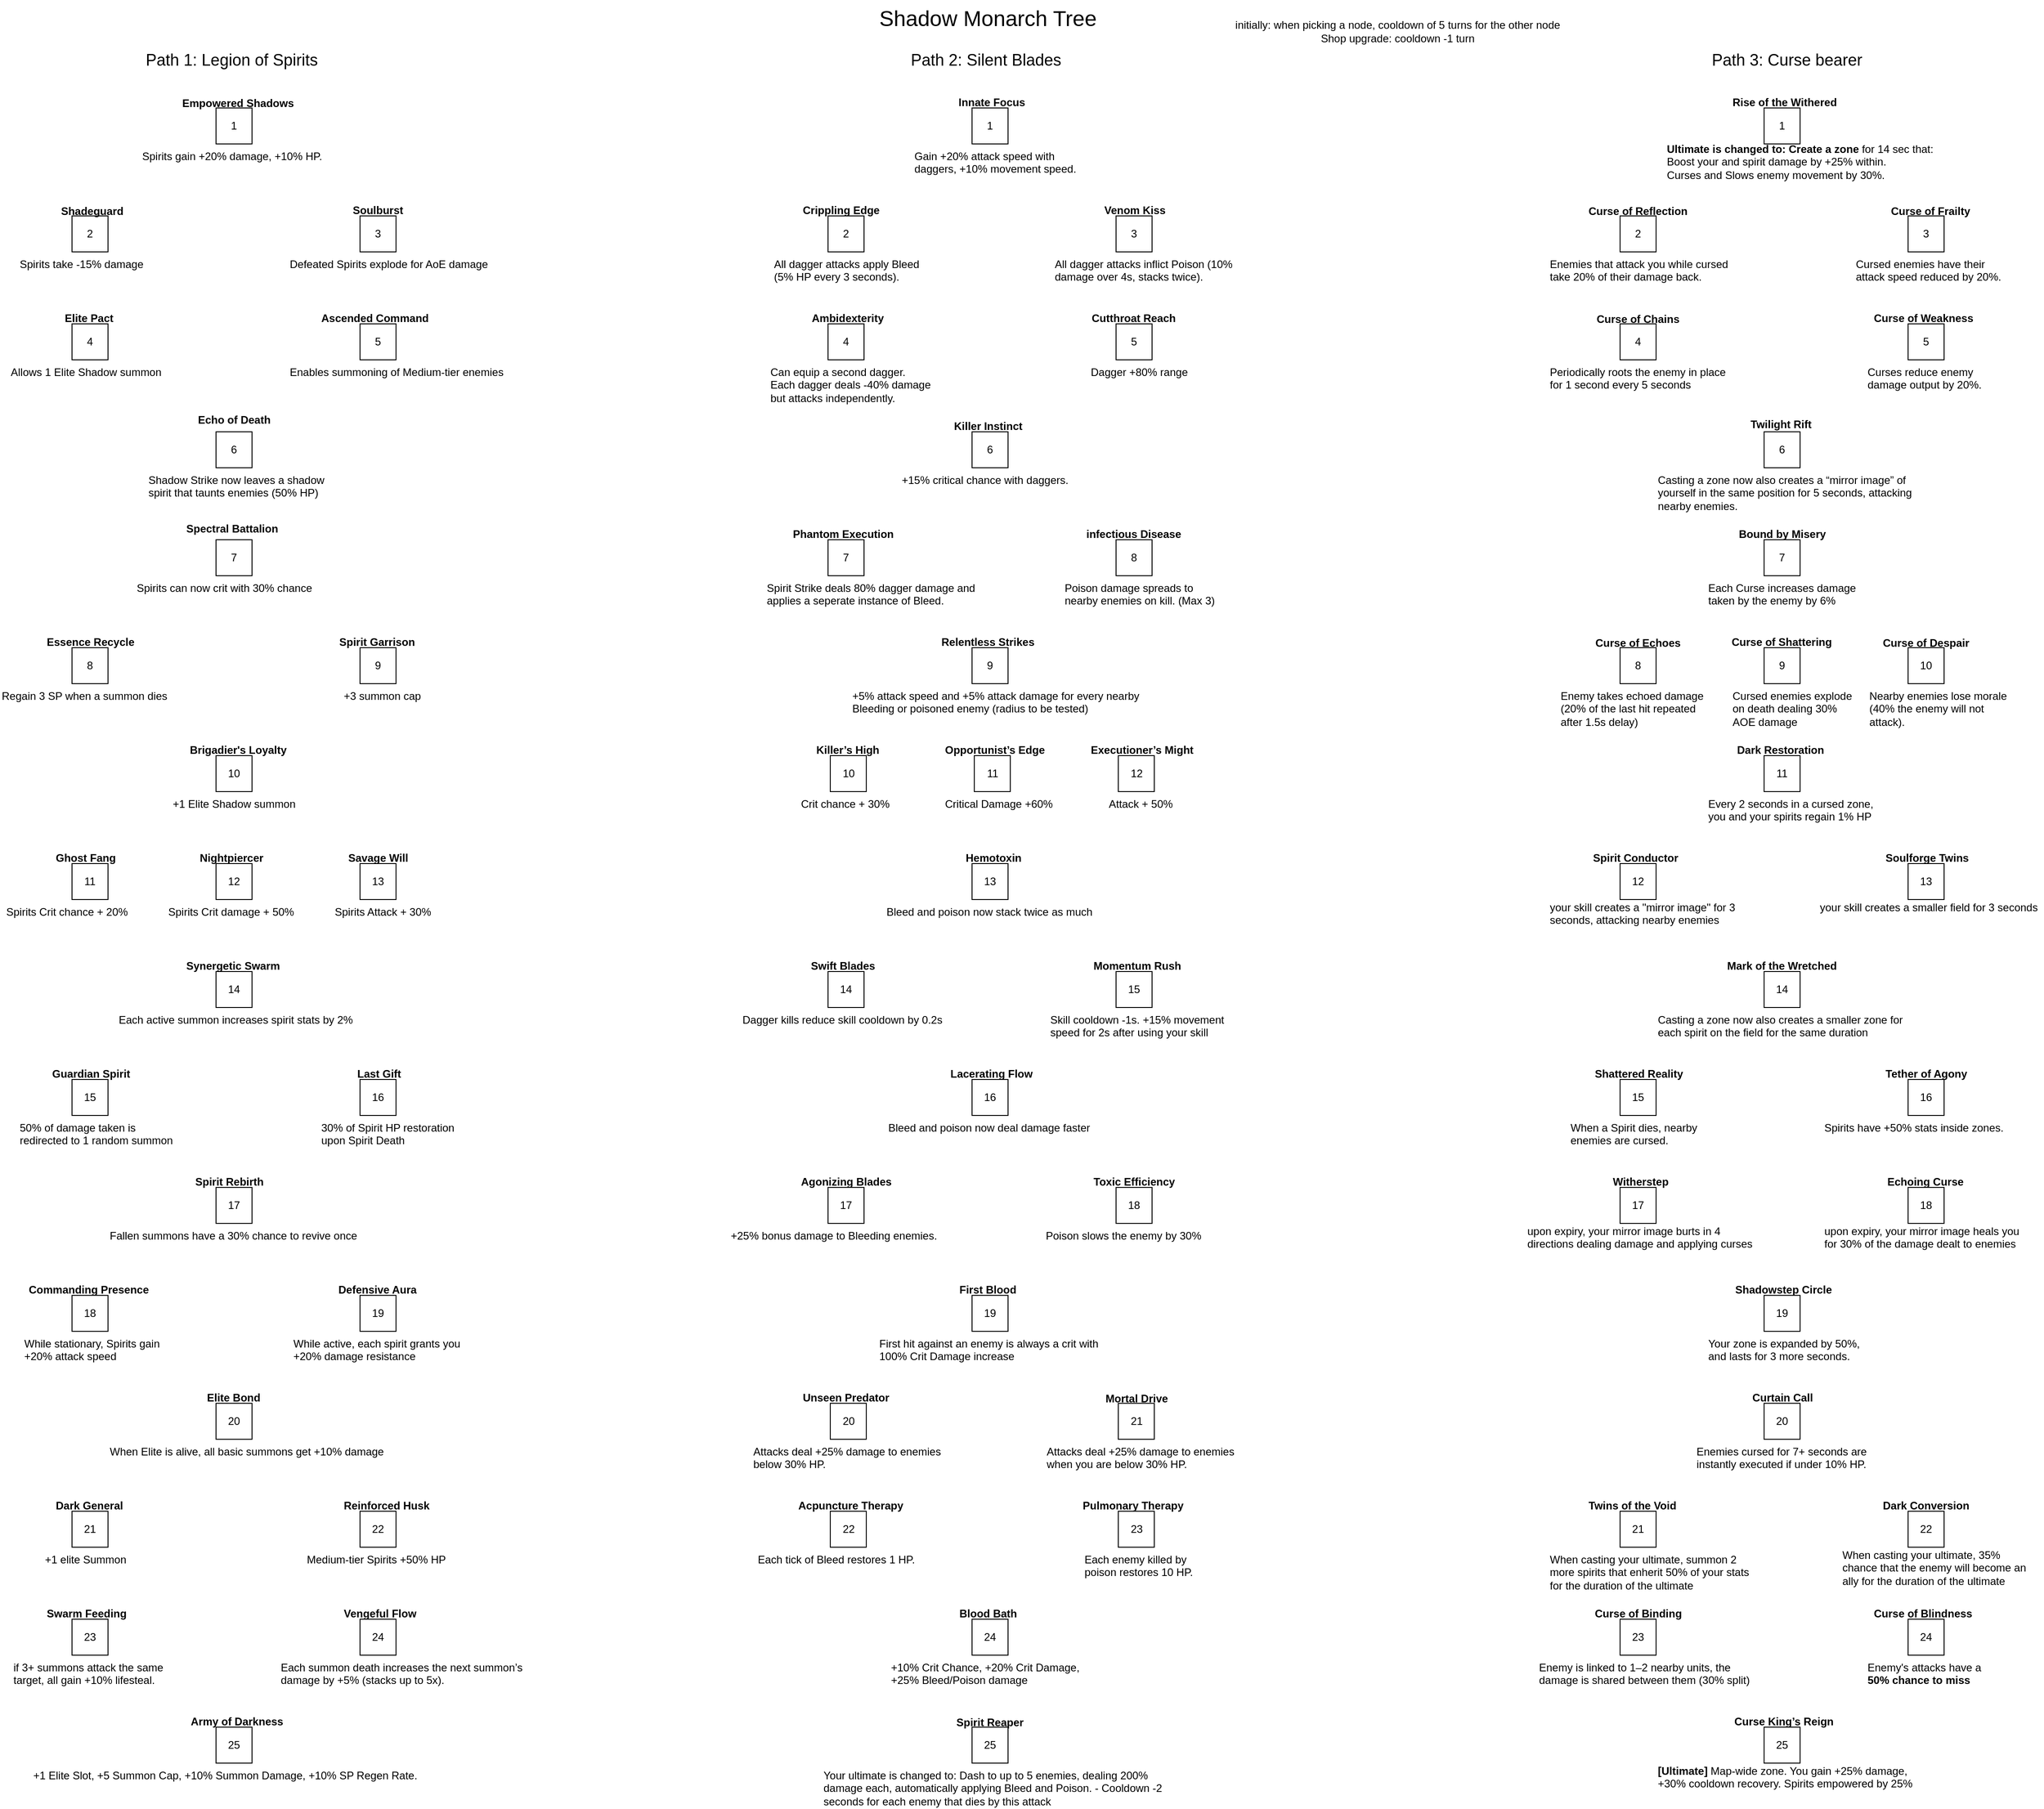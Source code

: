 <mxfile version="26.2.15">
  <diagram name="Page-1" id="KIxh99bxhZbwvVvDCB8j">
    <mxGraphModel dx="1368" dy="817" grid="1" gridSize="10" guides="1" tooltips="1" connect="1" arrows="1" fold="1" page="1" pageScale="1" pageWidth="850" pageHeight="1100" math="0" shadow="0">
      <root>
        <mxCell id="0" />
        <mxCell id="1" parent="0" />
        <mxCell id="7gNfZ5Tuh3BPFkFw6iqZ-1" value="1" style="whiteSpace=wrap;html=1;aspect=fixed;" parent="1" vertex="1">
          <mxGeometry x="400" y="120" width="40" height="40" as="geometry" />
        </mxCell>
        <mxCell id="7gNfZ5Tuh3BPFkFw6iqZ-2" value="2" style="whiteSpace=wrap;html=1;aspect=fixed;" parent="1" vertex="1">
          <mxGeometry x="240" y="240" width="40" height="40" as="geometry" />
        </mxCell>
        <mxCell id="7gNfZ5Tuh3BPFkFw6iqZ-3" value="Path 1: Legion of Spirits" style="text;whiteSpace=wrap;fontSize=18;" parent="1" vertex="1">
          <mxGeometry x="320" y="50" width="230" height="40" as="geometry" />
        </mxCell>
        <mxCell id="7gNfZ5Tuh3BPFkFw6iqZ-4" value="Shadow Monarch Tree" style="text;whiteSpace=wrap;fontSize=24;" parent="1" vertex="1">
          <mxGeometry x="1135" width="310" height="40" as="geometry" />
        </mxCell>
        <mxCell id="7gNfZ5Tuh3BPFkFw6iqZ-7" value="Spirits gain +20% damage, +10% HP." style="text;whiteSpace=wrap;" parent="1" vertex="1">
          <mxGeometry x="316" y="160" width="217.5" height="40" as="geometry" />
        </mxCell>
        <mxCell id="7gNfZ5Tuh3BPFkFw6iqZ-8" value="3" style="whiteSpace=wrap;html=1;aspect=fixed;" parent="1" vertex="1">
          <mxGeometry x="560" y="240" width="40" height="40" as="geometry" />
        </mxCell>
        <mxCell id="7gNfZ5Tuh3BPFkFw6iqZ-9" value="Spirits take -15% damage" style="text;whiteSpace=wrap;" parent="1" vertex="1">
          <mxGeometry x="180" y="280" width="190" height="40" as="geometry" />
        </mxCell>
        <mxCell id="7gNfZ5Tuh3BPFkFw6iqZ-10" value="Defeated Spirits explode for AoE damage" style="text;whiteSpace=wrap;" parent="1" vertex="1">
          <mxGeometry x="480" y="280" width="270" height="40" as="geometry" />
        </mxCell>
        <mxCell id="7gNfZ5Tuh3BPFkFw6iqZ-13" value="4" style="whiteSpace=wrap;html=1;aspect=fixed;" parent="1" vertex="1">
          <mxGeometry x="240" y="360" width="40" height="40" as="geometry" />
        </mxCell>
        <mxCell id="7gNfZ5Tuh3BPFkFw6iqZ-14" value="5" style="whiteSpace=wrap;html=1;aspect=fixed;" parent="1" vertex="1">
          <mxGeometry x="560" y="360" width="40" height="40" as="geometry" />
        </mxCell>
        <mxCell id="7gNfZ5Tuh3BPFkFw6iqZ-15" value="Allows 1 Elite Shadow summon" style="text;whiteSpace=wrap;" parent="1" vertex="1">
          <mxGeometry x="170" y="400" width="200" height="40" as="geometry" />
        </mxCell>
        <mxCell id="7gNfZ5Tuh3BPFkFw6iqZ-16" value="Enables summoning of Medium-tier enemies" style="text;whiteSpace=wrap;" parent="1" vertex="1">
          <mxGeometry x="480" y="400" width="270" height="40" as="geometry" />
        </mxCell>
        <mxCell id="7gNfZ5Tuh3BPFkFw6iqZ-17" value="Shadow Strike now leaves a shadow spirit that taunts enemies (50% HP)" style="text;whiteSpace=wrap;" parent="1" vertex="1">
          <mxGeometry x="322.5" y="520" width="215" height="40" as="geometry" />
        </mxCell>
        <mxCell id="7gNfZ5Tuh3BPFkFw6iqZ-18" value="6" style="whiteSpace=wrap;html=1;aspect=fixed;" parent="1" vertex="1">
          <mxGeometry x="400" y="480" width="40" height="40" as="geometry" />
        </mxCell>
        <mxCell id="7gNfZ5Tuh3BPFkFw6iqZ-19" value="7" style="whiteSpace=wrap;html=1;aspect=fixed;" parent="1" vertex="1">
          <mxGeometry x="400" y="600" width="40" height="40" as="geometry" />
        </mxCell>
        <mxCell id="7gNfZ5Tuh3BPFkFw6iqZ-20" value="Spirits can now crit with 30% chance" style="text;whiteSpace=wrap;" parent="1" vertex="1">
          <mxGeometry x="310" y="640" width="230" height="40" as="geometry" />
        </mxCell>
        <mxCell id="7gNfZ5Tuh3BPFkFw6iqZ-21" value="8" style="whiteSpace=wrap;html=1;aspect=fixed;" parent="1" vertex="1">
          <mxGeometry x="240" y="720" width="40" height="40" as="geometry" />
        </mxCell>
        <mxCell id="7gNfZ5Tuh3BPFkFw6iqZ-22" value="9" style="whiteSpace=wrap;html=1;aspect=fixed;" parent="1" vertex="1">
          <mxGeometry x="560" y="720" width="40" height="40" as="geometry" />
        </mxCell>
        <mxCell id="7gNfZ5Tuh3BPFkFw6iqZ-23" value="Regain 3 SP when a summon dies" style="text;whiteSpace=wrap;" parent="1" vertex="1">
          <mxGeometry x="160" y="760" width="220" height="40" as="geometry" />
        </mxCell>
        <mxCell id="7gNfZ5Tuh3BPFkFw6iqZ-24" value="+3 summon cap" style="text;whiteSpace=wrap;" parent="1" vertex="1">
          <mxGeometry x="540" y="760" width="120" height="40" as="geometry" />
        </mxCell>
        <mxCell id="7gNfZ5Tuh3BPFkFw6iqZ-26" value="10" style="whiteSpace=wrap;html=1;aspect=fixed;" parent="1" vertex="1">
          <mxGeometry x="400" y="840" width="40" height="40" as="geometry" />
        </mxCell>
        <mxCell id="7gNfZ5Tuh3BPFkFw6iqZ-27" value="Spirits Crit chance + 20%" style="text;whiteSpace=wrap;" parent="1" vertex="1">
          <mxGeometry x="165" y="1000" width="170" height="40" as="geometry" />
        </mxCell>
        <mxCell id="7gNfZ5Tuh3BPFkFw6iqZ-28" value="Spirits Crit damage + 50%" style="text;whiteSpace=wrap;" parent="1" vertex="1">
          <mxGeometry x="345" y="1000" width="170" height="40" as="geometry" />
        </mxCell>
        <mxCell id="7gNfZ5Tuh3BPFkFw6iqZ-29" value="Spirits Attack + 30%" style="text;whiteSpace=wrap;" parent="1" vertex="1">
          <mxGeometry x="530" y="1000" width="140" height="40" as="geometry" />
        </mxCell>
        <mxCell id="7gNfZ5Tuh3BPFkFw6iqZ-30" value="Each active summon increases spirit stats by 2%" style="text;whiteSpace=wrap;" parent="1" vertex="1">
          <mxGeometry x="290" y="1120" width="290" height="40" as="geometry" />
        </mxCell>
        <mxCell id="7gNfZ5Tuh3BPFkFw6iqZ-31" value="50% of damage taken is redirected to 1 random summon" style="text;whiteSpace=wrap;" parent="1" vertex="1">
          <mxGeometry x="179.62" y="1240" width="177.5" height="40" as="geometry" />
        </mxCell>
        <mxCell id="7gNfZ5Tuh3BPFkFw6iqZ-32" value="30% of Spirit HP restoration upon Spirit Death" style="text;whiteSpace=wrap;" parent="1" vertex="1">
          <mxGeometry x="515" y="1240" width="150" height="40" as="geometry" />
        </mxCell>
        <mxCell id="7gNfZ5Tuh3BPFkFw6iqZ-33" value="Fallen summons have a 30% chance to revive once" style="text;whiteSpace=wrap;" parent="1" vertex="1">
          <mxGeometry x="280" y="1360" width="310" height="40" as="geometry" />
        </mxCell>
        <mxCell id="7gNfZ5Tuh3BPFkFw6iqZ-34" value="11" style="whiteSpace=wrap;html=1;aspect=fixed;" parent="1" vertex="1">
          <mxGeometry x="240" y="960" width="40" height="40" as="geometry" />
        </mxCell>
        <mxCell id="7gNfZ5Tuh3BPFkFw6iqZ-35" value="12" style="whiteSpace=wrap;html=1;aspect=fixed;" parent="1" vertex="1">
          <mxGeometry x="400" y="960" width="40" height="40" as="geometry" />
        </mxCell>
        <mxCell id="7gNfZ5Tuh3BPFkFw6iqZ-36" value="13" style="whiteSpace=wrap;html=1;aspect=fixed;" parent="1" vertex="1">
          <mxGeometry x="560" y="960" width="40" height="40" as="geometry" />
        </mxCell>
        <mxCell id="7gNfZ5Tuh3BPFkFw6iqZ-39" value="14" style="whiteSpace=wrap;html=1;aspect=fixed;" parent="1" vertex="1">
          <mxGeometry x="400" y="1080" width="40" height="40" as="geometry" />
        </mxCell>
        <mxCell id="7gNfZ5Tuh3BPFkFw6iqZ-40" value="15" style="whiteSpace=wrap;html=1;aspect=fixed;" parent="1" vertex="1">
          <mxGeometry x="240" y="1200" width="40" height="40" as="geometry" />
        </mxCell>
        <mxCell id="7gNfZ5Tuh3BPFkFw6iqZ-41" value="16" style="whiteSpace=wrap;html=1;aspect=fixed;" parent="1" vertex="1">
          <mxGeometry x="560" y="1200" width="40" height="40" as="geometry" />
        </mxCell>
        <mxCell id="7gNfZ5Tuh3BPFkFw6iqZ-42" value="17" style="whiteSpace=wrap;html=1;aspect=fixed;" parent="1" vertex="1">
          <mxGeometry x="400" y="1320" width="40" height="40" as="geometry" />
        </mxCell>
        <mxCell id="7gNfZ5Tuh3BPFkFw6iqZ-43" value="18" style="whiteSpace=wrap;html=1;aspect=fixed;" parent="1" vertex="1">
          <mxGeometry x="240" y="1440" width="40" height="40" as="geometry" />
        </mxCell>
        <mxCell id="7gNfZ5Tuh3BPFkFw6iqZ-44" value="+1 Elite Slot, +5 Summon Cap, +10% Summon Damage, +10% SP Regen Rate." style="text;whiteSpace=wrap;html=1;" parent="1" vertex="1">
          <mxGeometry x="195" y="1960" width="455" height="40" as="geometry" />
        </mxCell>
        <mxCell id="7gNfZ5Tuh3BPFkFw6iqZ-45" value="While stationary, Spirits gain +20% attack speed" style="text;whiteSpace=wrap;html=1;" parent="1" vertex="1">
          <mxGeometry x="185.13" y="1480" width="155" height="40" as="geometry" />
        </mxCell>
        <mxCell id="7gNfZ5Tuh3BPFkFw6iqZ-46" value="+1 Elite Shadow summon" style="text;whiteSpace=wrap;" parent="1" vertex="1">
          <mxGeometry x="350" y="880" width="200" height="40" as="geometry" />
        </mxCell>
        <mxCell id="7gNfZ5Tuh3BPFkFw6iqZ-48" value="When Elite is alive, all basic summons get +10% damage" style="text;whiteSpace=wrap;html=1;" parent="1" vertex="1">
          <mxGeometry x="280" y="1600" width="400" height="40" as="geometry" />
        </mxCell>
        <mxCell id="7gNfZ5Tuh3BPFkFw6iqZ-49" value="While active, each spirit grants you +20% damage resistance" style="text;whiteSpace=wrap;html=1;" parent="1" vertex="1">
          <mxGeometry x="483.5" y="1480" width="210" height="40" as="geometry" />
        </mxCell>
        <mxCell id="7gNfZ5Tuh3BPFkFw6iqZ-51" value="19" style="whiteSpace=wrap;html=1;aspect=fixed;" parent="1" vertex="1">
          <mxGeometry x="560" y="1440" width="40" height="40" as="geometry" />
        </mxCell>
        <mxCell id="7gNfZ5Tuh3BPFkFw6iqZ-52" value="20" style="whiteSpace=wrap;html=1;aspect=fixed;" parent="1" vertex="1">
          <mxGeometry x="400" y="1560" width="40" height="40" as="geometry" />
        </mxCell>
        <mxCell id="7gNfZ5Tuh3BPFkFw6iqZ-54" value="25" style="whiteSpace=wrap;html=1;aspect=fixed;" parent="1" vertex="1">
          <mxGeometry x="400" y="1920" width="40" height="40" as="geometry" />
        </mxCell>
        <mxCell id="7gNfZ5Tuh3BPFkFw6iqZ-55" value="Army of Darkness" style="text;whiteSpace=wrap;fontStyle=1" parent="1" vertex="1">
          <mxGeometry x="370" y="1900" width="130" height="40" as="geometry" />
        </mxCell>
        <mxCell id="7gNfZ5Tuh3BPFkFw6iqZ-63" value="+1 elite Summon" style="text;whiteSpace=wrap;" parent="1" vertex="1">
          <mxGeometry x="207.5" y="1720" width="105" height="40" as="geometry" />
        </mxCell>
        <mxCell id="7gNfZ5Tuh3BPFkFw6iqZ-67" value="Medium-tier Spirits +50% HP" style="text;whiteSpace=wrap;" parent="1" vertex="1">
          <mxGeometry x="498.75" y="1720" width="162.5" height="40" as="geometry" />
        </mxCell>
        <mxCell id="7gNfZ5Tuh3BPFkFw6iqZ-68" value="21" style="whiteSpace=wrap;html=1;aspect=fixed;" parent="1" vertex="1">
          <mxGeometry x="240" y="1680" width="40" height="40" as="geometry" />
        </mxCell>
        <mxCell id="7gNfZ5Tuh3BPFkFw6iqZ-69" value="22" style="whiteSpace=wrap;html=1;aspect=fixed;" parent="1" vertex="1">
          <mxGeometry x="560" y="1680" width="40" height="40" as="geometry" />
        </mxCell>
        <mxCell id="7gNfZ5Tuh3BPFkFw6iqZ-72" value="23" style="whiteSpace=wrap;html=1;aspect=fixed;" parent="1" vertex="1">
          <mxGeometry x="240" y="1800" width="40" height="40" as="geometry" />
        </mxCell>
        <mxCell id="7gNfZ5Tuh3BPFkFw6iqZ-74" value="24" style="whiteSpace=wrap;html=1;aspect=fixed;" parent="1" vertex="1">
          <mxGeometry x="560" y="1800" width="40" height="40" as="geometry" />
        </mxCell>
        <mxCell id="7gNfZ5Tuh3BPFkFw6iqZ-75" value="Each summon death increases the next summon’s&amp;nbsp;&lt;div&gt;damage by +5% (stacks up to 5x).&lt;/div&gt;" style="text;whiteSpace=wrap;html=1;" parent="1" vertex="1">
          <mxGeometry x="470" y="1840" width="280" height="40" as="geometry" />
        </mxCell>
        <mxCell id="7gNfZ5Tuh3BPFkFw6iqZ-76" value="if 3+ summons attack the same target, all gain +10% lifesteal." style="text;whiteSpace=wrap;html=1;" parent="1" vertex="1">
          <mxGeometry x="172.63" y="1840" width="180" height="40" as="geometry" />
        </mxCell>
        <mxCell id="7gNfZ5Tuh3BPFkFw6iqZ-78" value="Elite Bond" style="text;whiteSpace=wrap;fontStyle=1" parent="1" vertex="1">
          <mxGeometry x="387.5" y="1540" width="65" height="30" as="geometry" />
        </mxCell>
        <mxCell id="7gNfZ5Tuh3BPFkFw6iqZ-81" value="&lt;b&gt;Empowered Shadows&lt;/b&gt;" style="text;html=1;align=center;verticalAlign=middle;whiteSpace=wrap;rounded=0;" parent="1" vertex="1">
          <mxGeometry x="357.12" y="100" width="135.25" height="30" as="geometry" />
        </mxCell>
        <mxCell id="7gNfZ5Tuh3BPFkFw6iqZ-82" value="&lt;strong data-end=&quot;347&quot; data-start=&quot;333&quot;&gt;Shadeguard&lt;/strong&gt;" style="text;html=1;align=center;verticalAlign=middle;whiteSpace=wrap;rounded=0;" parent="1" vertex="1">
          <mxGeometry x="195" y="220" width="135.25" height="30" as="geometry" />
        </mxCell>
        <mxCell id="7gNfZ5Tuh3BPFkFw6iqZ-83" value="Soulburst" style="text;whiteSpace=wrap;html=1;fontStyle=1" parent="1" vertex="1">
          <mxGeometry x="550" y="220" width="80" height="40" as="geometry" />
        </mxCell>
        <mxCell id="7gNfZ5Tuh3BPFkFw6iqZ-84" value="Elite Pact" style="text;whiteSpace=wrap;html=1;fontStyle=1" parent="1" vertex="1">
          <mxGeometry x="230" y="340" width="80" height="40" as="geometry" />
        </mxCell>
        <mxCell id="7gNfZ5Tuh3BPFkFw6iqZ-85" value="Ascended Command" style="text;whiteSpace=wrap;html=1;fontStyle=1" parent="1" vertex="1">
          <mxGeometry x="515" y="340" width="130" height="30" as="geometry" />
        </mxCell>
        <mxCell id="7gNfZ5Tuh3BPFkFw6iqZ-86" value="&lt;br&gt;Spectral Battalion&lt;div&gt;&lt;br/&gt;&lt;/div&gt;" style="text;whiteSpace=wrap;html=1;fontStyle=1" parent="1" vertex="1">
          <mxGeometry x="365" y="560" width="110" height="40" as="geometry" />
        </mxCell>
        <mxCell id="7gNfZ5Tuh3BPFkFw6iqZ-87" value="&lt;table&gt;&lt;tbody&gt;&lt;tr data-start=&quot;554&quot; data-end=&quot;633&quot;&gt;&lt;td data-col-size=&quot;sm&quot; data-start=&quot;612&quot; data-end=&quot;633&quot;&gt;&lt;strong data-start=&quot;614&quot; data-end=&quot;631&quot;&gt;Echo of Death&lt;/strong&gt;&lt;/td&gt;&lt;/tr&gt;&lt;/tbody&gt;&lt;/table&gt;&lt;table&gt;&lt;tbody&gt;&lt;tr data-start=&quot;634&quot; data-end=&quot;693&quot;&gt;&lt;td data-start=&quot;634&quot; data-end=&quot;638&quot; data-col-size=&quot;sm&quot;&gt;&lt;/td&gt;&lt;/tr&gt;&lt;/tbody&gt;&lt;/table&gt;" style="text;whiteSpace=wrap;html=1;" parent="1" vertex="1">
          <mxGeometry x="375" y="450" width="110" height="30" as="geometry" />
        </mxCell>
        <mxCell id="7gNfZ5Tuh3BPFkFw6iqZ-88" value="Essence Recycle" style="text;whiteSpace=wrap;html=1;fontStyle=1" parent="1" vertex="1">
          <mxGeometry x="210" y="700" width="130" height="40" as="geometry" />
        </mxCell>
        <mxCell id="7gNfZ5Tuh3BPFkFw6iqZ-89" value="Spirit&amp;nbsp;Garrison" style="text;whiteSpace=wrap;html=1;fontStyle=1" parent="1" vertex="1">
          <mxGeometry x="535" y="700" width="130" height="40" as="geometry" />
        </mxCell>
        <mxCell id="7gNfZ5Tuh3BPFkFw6iqZ-90" value="Brigadier&#39;s Loyalty" style="text;whiteSpace=wrap;html=1;fontStyle=1" parent="1" vertex="1">
          <mxGeometry x="368.75" y="820" width="130" height="40" as="geometry" />
        </mxCell>
        <mxCell id="7gNfZ5Tuh3BPFkFw6iqZ-91" value="Ghost Fang" style="text;whiteSpace=wrap;html=1;fontStyle=1" parent="1" vertex="1">
          <mxGeometry x="220" y="940" width="100" height="40" as="geometry" />
        </mxCell>
        <mxCell id="7gNfZ5Tuh3BPFkFw6iqZ-92" value="Nightpiercer" style="text;whiteSpace=wrap;html=1;fontStyle=1" parent="1" vertex="1">
          <mxGeometry x="380" y="940" width="100" height="40" as="geometry" />
        </mxCell>
        <mxCell id="7gNfZ5Tuh3BPFkFw6iqZ-93" value="Savage Will" style="text;whiteSpace=wrap;html=1;fontStyle=1" parent="1" vertex="1">
          <mxGeometry x="545" y="940" width="100" height="40" as="geometry" />
        </mxCell>
        <mxCell id="7gNfZ5Tuh3BPFkFw6iqZ-94" value="Synergetic Swarm" style="text;whiteSpace=wrap;html=1;fontStyle=1" parent="1" vertex="1">
          <mxGeometry x="365" y="1060" width="130" height="40" as="geometry" />
        </mxCell>
        <mxCell id="7gNfZ5Tuh3BPFkFw6iqZ-95" value="Guardian Spirit" style="text;whiteSpace=wrap;html=1;fontStyle=1" parent="1" vertex="1">
          <mxGeometry x="216" y="1180" width="100" height="40" as="geometry" />
        </mxCell>
        <mxCell id="7gNfZ5Tuh3BPFkFw6iqZ-96" value="Last Gift" style="text;whiteSpace=wrap;html=1;fontStyle=1" parent="1" vertex="1">
          <mxGeometry x="555" y="1180" width="80" height="40" as="geometry" />
        </mxCell>
        <mxCell id="7gNfZ5Tuh3BPFkFw6iqZ-97" value="Spirit Rebirth" style="text;whiteSpace=wrap;html=1;fontStyle=1" parent="1" vertex="1">
          <mxGeometry x="375" y="1300" width="120" height="40" as="geometry" />
        </mxCell>
        <mxCell id="7gNfZ5Tuh3BPFkFw6iqZ-98" value="Commanding Presence" style="text;whiteSpace=wrap;html=1;fontStyle=1" parent="1" vertex="1">
          <mxGeometry x="190" y="1420" width="160" height="40" as="geometry" />
        </mxCell>
        <mxCell id="7gNfZ5Tuh3BPFkFw6iqZ-99" value="Defensive Aura" style="text;whiteSpace=wrap;html=1;fontStyle=1" parent="1" vertex="1">
          <mxGeometry x="533.5" y="1420" width="110" height="40" as="geometry" />
        </mxCell>
        <mxCell id="7gNfZ5Tuh3BPFkFw6iqZ-100" value="Dark General" style="text;whiteSpace=wrap;html=1;fontStyle=1" parent="1" vertex="1">
          <mxGeometry x="220" y="1660" width="100" height="40" as="geometry" />
        </mxCell>
        <mxCell id="7gNfZ5Tuh3BPFkFw6iqZ-101" value="Reinforced Husk" style="text;whiteSpace=wrap;html=1;fontStyle=1" parent="1" vertex="1">
          <mxGeometry x="540" y="1660" width="110" height="40" as="geometry" />
        </mxCell>
        <mxCell id="7gNfZ5Tuh3BPFkFw6iqZ-102" value="Swarm Feeding" style="text;whiteSpace=wrap;html=1;fontStyle=1" parent="1" vertex="1">
          <mxGeometry x="210" y="1780" width="120" height="40" as="geometry" />
        </mxCell>
        <mxCell id="7gNfZ5Tuh3BPFkFw6iqZ-103" value="Vengeful Flow" style="text;whiteSpace=wrap;html=1;fontStyle=1" parent="1" vertex="1">
          <mxGeometry x="540" y="1780" width="110" height="40" as="geometry" />
        </mxCell>
        <mxCell id="7gNfZ5Tuh3BPFkFw6iqZ-104" value="Path 2: Silent Blades" style="text;whiteSpace=wrap;fontSize=18;" parent="1" vertex="1">
          <mxGeometry x="1170" y="50" width="200" height="40" as="geometry" />
        </mxCell>
        <mxCell id="7gNfZ5Tuh3BPFkFw6iqZ-105" value="1" style="whiteSpace=wrap;html=1;aspect=fixed;" parent="1" vertex="1">
          <mxGeometry x="1240" y="120" width="40" height="40" as="geometry" />
        </mxCell>
        <mxCell id="7gNfZ5Tuh3BPFkFw6iqZ-106" value="Gain +20% attack speed with daggers, +10% movement speed." style="text;whiteSpace=wrap;html=1;" parent="1" vertex="1">
          <mxGeometry x="1173.75" y="160" width="192.5" height="40" as="geometry" />
        </mxCell>
        <mxCell id="7gNfZ5Tuh3BPFkFw6iqZ-107" value="2" style="whiteSpace=wrap;html=1;aspect=fixed;" parent="1" vertex="1">
          <mxGeometry x="1080" y="240" width="40" height="40" as="geometry" />
        </mxCell>
        <mxCell id="7gNfZ5Tuh3BPFkFw6iqZ-108" value="3" style="whiteSpace=wrap;html=1;aspect=fixed;" parent="1" vertex="1">
          <mxGeometry x="1400" y="240" width="40" height="40" as="geometry" />
        </mxCell>
        <mxCell id="7gNfZ5Tuh3BPFkFw6iqZ-109" value="All dagger attacks apply Bleed (5% HP every 3 seconds)." style="text;whiteSpace=wrap;html=1;" parent="1" vertex="1">
          <mxGeometry x="1017.5" y="280" width="170" height="40" as="geometry" />
        </mxCell>
        <mxCell id="7gNfZ5Tuh3BPFkFw6iqZ-110" value="All dagger attacks&amp;nbsp;inflict Poison (10% damage over 4s, stacks twice)." style="text;whiteSpace=wrap;html=1;" parent="1" vertex="1">
          <mxGeometry x="1330" y="280" width="210" height="40" as="geometry" />
        </mxCell>
        <mxCell id="7gNfZ5Tuh3BPFkFw6iqZ-111" value="4" style="whiteSpace=wrap;html=1;aspect=fixed;" parent="1" vertex="1">
          <mxGeometry x="1080" y="360" width="40" height="40" as="geometry" />
        </mxCell>
        <mxCell id="7gNfZ5Tuh3BPFkFw6iqZ-112" value="5" style="whiteSpace=wrap;html=1;aspect=fixed;" parent="1" vertex="1">
          <mxGeometry x="1400" y="360" width="40" height="40" as="geometry" />
        </mxCell>
        <mxCell id="7gNfZ5Tuh3BPFkFw6iqZ-113" value="Can equip a second dagger.&amp;nbsp;&lt;div&gt;Each dagger deals -40% damage but attacks independently.&lt;/div&gt;" style="text;whiteSpace=wrap;html=1;" parent="1" vertex="1">
          <mxGeometry x="1013.75" y="400" width="190" height="40" as="geometry" />
        </mxCell>
        <mxCell id="7gNfZ5Tuh3BPFkFw6iqZ-114" value="6" style="whiteSpace=wrap;html=1;aspect=fixed;" parent="1" vertex="1">
          <mxGeometry x="1240" y="480" width="40" height="40" as="geometry" />
        </mxCell>
        <mxCell id="7gNfZ5Tuh3BPFkFw6iqZ-115" value="+15% critical chance with daggers." style="text;whiteSpace=wrap;html=1;" parent="1" vertex="1">
          <mxGeometry x="1160" y="520" width="220" height="40" as="geometry" />
        </mxCell>
        <mxCell id="7gNfZ5Tuh3BPFkFw6iqZ-118" value="7" style="whiteSpace=wrap;html=1;aspect=fixed;" parent="1" vertex="1">
          <mxGeometry x="1080" y="600" width="40" height="40" as="geometry" />
        </mxCell>
        <mxCell id="7gNfZ5Tuh3BPFkFw6iqZ-120" value="Spirit Strike deals 80%&amp;nbsp;&lt;span style=&quot;background-color: transparent; color: light-dark(rgb(0, 0, 0), rgb(255, 255, 255));&quot;&gt;dagger damage and applies a seperate instance of Bleed.&lt;/span&gt;" style="text;whiteSpace=wrap;html=1;" parent="1" vertex="1">
          <mxGeometry x="1010" y="640" width="240" height="40" as="geometry" />
        </mxCell>
        <mxCell id="7gNfZ5Tuh3BPFkFw6iqZ-121" value="Dagger kills reduce skill cooldown by 0.2s" style="text;whiteSpace=wrap;html=1;" parent="1" vertex="1">
          <mxGeometry x="982.5" y="1120" width="240" height="40" as="geometry" />
        </mxCell>
        <mxCell id="7gNfZ5Tuh3BPFkFw6iqZ-123" value="Critical Damage +60%" style="text;whiteSpace=wrap;html=1;" parent="1" vertex="1">
          <mxGeometry x="1207.5" y="880" width="145" height="40" as="geometry" />
        </mxCell>
        <mxCell id="7gNfZ5Tuh3BPFkFw6iqZ-124" value="Crit chance + 30%" style="text;whiteSpace=wrap;" parent="1" vertex="1">
          <mxGeometry x="1047.5" y="880" width="115" height="40" as="geometry" />
        </mxCell>
        <mxCell id="7gNfZ5Tuh3BPFkFw6iqZ-125" value="Attack + 50%" style="text;whiteSpace=wrap;" parent="1" vertex="1">
          <mxGeometry x="1390" y="880" width="82.5" height="40" as="geometry" />
        </mxCell>
        <mxCell id="7gNfZ5Tuh3BPFkFw6iqZ-126" value="+25% bonus damage to Bleeding enemies." style="text;whiteSpace=wrap;html=1;" parent="1" vertex="1">
          <mxGeometry x="970" y="1360" width="260" height="40" as="geometry" />
        </mxCell>
        <mxCell id="7gNfZ5Tuh3BPFkFw6iqZ-127" value="Poison damage spreads to nearby enemies on kill. (Max 3)" style="text;whiteSpace=wrap;html=1;" parent="1" vertex="1">
          <mxGeometry x="1341.25" y="640" width="182.5" height="40" as="geometry" />
        </mxCell>
        <mxCell id="7gNfZ5Tuh3BPFkFw6iqZ-129" value="+5% attack speed and +5% attack damage for every nearby&lt;div&gt;Bleeding or poisoned enemy (radius to be tested)&lt;/div&gt;" style="text;whiteSpace=wrap;html=1;" parent="1" vertex="1">
          <mxGeometry x="1105" y="760" width="355" height="40" as="geometry" />
        </mxCell>
        <mxCell id="7gNfZ5Tuh3BPFkFw6iqZ-130" value="Your ultimate is changed to: Dash to up to 5 enemies, dealing 200% damage each, automatically applying Bleed and Poison. - Cooldown -2 seconds for each enemy that dies by this attack" style="text;whiteSpace=wrap;html=1;" parent="1" vertex="1">
          <mxGeometry x="1072.5" y="1960" width="387.5" height="50" as="geometry" />
        </mxCell>
        <mxCell id="7gNfZ5Tuh3BPFkFw6iqZ-131" value="Dagger +80% range" style="text;whiteSpace=wrap;html=1;" parent="1" vertex="1">
          <mxGeometry x="1370" y="400" width="130" height="40" as="geometry" />
        </mxCell>
        <mxCell id="7gNfZ5Tuh3BPFkFw6iqZ-132" value="Attacks deal +25% damage to enemies&amp;nbsp;&lt;div&gt;below 30% HP.&lt;/div&gt;" style="text;whiteSpace=wrap;html=1;" parent="1" vertex="1">
          <mxGeometry x="995" y="1600" width="227.5" height="40" as="geometry" />
        </mxCell>
        <mxCell id="7gNfZ5Tuh3BPFkFw6iqZ-133" value="Each tick of Bleed restores 1 HP." style="text;whiteSpace=wrap;html=1;" parent="1" vertex="1">
          <mxGeometry x="1000" y="1720" width="210" height="40" as="geometry" />
        </mxCell>
        <mxCell id="7gNfZ5Tuh3BPFkFw6iqZ-134" value="Bleed and poison now stack twice as much" style="text;whiteSpace=wrap;html=1;" parent="1" vertex="1">
          <mxGeometry x="1142.5" y="1000" width="330" height="40" as="geometry" />
        </mxCell>
        <mxCell id="7gNfZ5Tuh3BPFkFw6iqZ-135" value="Skill cooldown -1s. +15% movement speed for 2s after using your skill" style="text;whiteSpace=wrap;html=1;" parent="1" vertex="1">
          <mxGeometry x="1325" y="1120" width="215" height="40" as="geometry" />
        </mxCell>
        <mxCell id="7gNfZ5Tuh3BPFkFw6iqZ-137" value="Poison slows the enemy by 30%" style="text;whiteSpace=wrap;html=1;" parent="1" vertex="1">
          <mxGeometry x="1320" y="1360" width="240" height="40" as="geometry" />
        </mxCell>
        <mxCell id="7gNfZ5Tuh3BPFkFw6iqZ-138" value="8" style="whiteSpace=wrap;html=1;aspect=fixed;" parent="1" vertex="1">
          <mxGeometry x="1400" y="600" width="40" height="40" as="geometry" />
        </mxCell>
        <mxCell id="7gNfZ5Tuh3BPFkFw6iqZ-139" value="10" style="whiteSpace=wrap;html=1;aspect=fixed;" parent="1" vertex="1">
          <mxGeometry x="1082.5" y="840" width="40" height="40" as="geometry" />
        </mxCell>
        <mxCell id="7gNfZ5Tuh3BPFkFw6iqZ-140" value="11" style="whiteSpace=wrap;html=1;aspect=fixed;" parent="1" vertex="1">
          <mxGeometry x="1242.5" y="840" width="40" height="40" as="geometry" />
        </mxCell>
        <mxCell id="7gNfZ5Tuh3BPFkFw6iqZ-141" value="12" style="whiteSpace=wrap;html=1;aspect=fixed;" parent="1" vertex="1">
          <mxGeometry x="1402.5" y="840" width="40" height="40" as="geometry" />
        </mxCell>
        <mxCell id="7gNfZ5Tuh3BPFkFw6iqZ-142" value="&lt;div&gt;initially: when picking a node, cooldown of 5 turns for the other node&lt;/div&gt;Shop upgrade: cooldown -1 turn" style="text;html=1;align=center;verticalAlign=middle;whiteSpace=wrap;rounded=0;" parent="1" vertex="1">
          <mxGeometry x="1507.5" y="20" width="410" height="30" as="geometry" />
        </mxCell>
        <mxCell id="7gNfZ5Tuh3BPFkFw6iqZ-143" value="14" style="whiteSpace=wrap;html=1;aspect=fixed;" parent="1" vertex="1">
          <mxGeometry x="1080" y="1080" width="40" height="40" as="geometry" />
        </mxCell>
        <mxCell id="7gNfZ5Tuh3BPFkFw6iqZ-144" value="13" style="whiteSpace=wrap;html=1;aspect=fixed;" parent="1" vertex="1">
          <mxGeometry x="1240" y="960" width="40" height="40" as="geometry" />
        </mxCell>
        <mxCell id="7gNfZ5Tuh3BPFkFw6iqZ-145" value="9" style="whiteSpace=wrap;html=1;aspect=fixed;" parent="1" vertex="1">
          <mxGeometry x="1240" y="720" width="40" height="40" as="geometry" />
        </mxCell>
        <mxCell id="7gNfZ5Tuh3BPFkFw6iqZ-146" value="25" style="whiteSpace=wrap;html=1;aspect=fixed;" parent="1" vertex="1">
          <mxGeometry x="1240" y="1920" width="40" height="40" as="geometry" />
        </mxCell>
        <mxCell id="L5_kzNOQ6pKz4_PU6u-A-1" value="15" style="whiteSpace=wrap;html=1;aspect=fixed;" parent="1" vertex="1">
          <mxGeometry x="1400" y="1080" width="40" height="40" as="geometry" />
        </mxCell>
        <mxCell id="L5_kzNOQ6pKz4_PU6u-A-2" value="16" style="whiteSpace=wrap;html=1;aspect=fixed;" parent="1" vertex="1">
          <mxGeometry x="1240" y="1200" width="40" height="40" as="geometry" />
        </mxCell>
        <mxCell id="L5_kzNOQ6pKz4_PU6u-A-3" value="17" style="whiteSpace=wrap;html=1;aspect=fixed;" parent="1" vertex="1">
          <mxGeometry x="1080" y="1320" width="40" height="40" as="geometry" />
        </mxCell>
        <mxCell id="L5_kzNOQ6pKz4_PU6u-A-4" value="18" style="whiteSpace=wrap;html=1;aspect=fixed;" parent="1" vertex="1">
          <mxGeometry x="1400" y="1320" width="40" height="40" as="geometry" />
        </mxCell>
        <mxCell id="L5_kzNOQ6pKz4_PU6u-A-5" value="19" style="whiteSpace=wrap;html=1;aspect=fixed;" parent="1" vertex="1">
          <mxGeometry x="1240" y="1440" width="40" height="40" as="geometry" />
        </mxCell>
        <mxCell id="L5_kzNOQ6pKz4_PU6u-A-6" value="20" style="whiteSpace=wrap;html=1;aspect=fixed;" parent="1" vertex="1">
          <mxGeometry x="1082.5" y="1560" width="40" height="40" as="geometry" />
        </mxCell>
        <mxCell id="L5_kzNOQ6pKz4_PU6u-A-7" value="21" style="whiteSpace=wrap;html=1;aspect=fixed;" parent="1" vertex="1">
          <mxGeometry x="1402.5" y="1560" width="40" height="40" as="geometry" />
        </mxCell>
        <mxCell id="L5_kzNOQ6pKz4_PU6u-A-8" value="22" style="whiteSpace=wrap;html=1;aspect=fixed;" parent="1" vertex="1">
          <mxGeometry x="1082.5" y="1680" width="40" height="40" as="geometry" />
        </mxCell>
        <mxCell id="L5_kzNOQ6pKz4_PU6u-A-9" value="23" style="whiteSpace=wrap;html=1;aspect=fixed;" parent="1" vertex="1">
          <mxGeometry x="1402.5" y="1680" width="40" height="40" as="geometry" />
        </mxCell>
        <mxCell id="L5_kzNOQ6pKz4_PU6u-A-11" value="24" style="whiteSpace=wrap;html=1;aspect=fixed;" parent="1" vertex="1">
          <mxGeometry x="1240" y="1800" width="40" height="40" as="geometry" />
        </mxCell>
        <mxCell id="L5_kzNOQ6pKz4_PU6u-A-12" value="Attacks deal +25% damage to enemies&amp;nbsp;&lt;div&gt;when you are below 30% HP.&lt;/div&gt;" style="text;whiteSpace=wrap;html=1;" parent="1" vertex="1">
          <mxGeometry x="1321.25" y="1600" width="237.5" height="40" as="geometry" />
        </mxCell>
        <mxCell id="L5_kzNOQ6pKz4_PU6u-A-13" value="+10% Crit Chance, +20% Crit Damage, +25% Bleed/Poison damage" style="text;whiteSpace=wrap;html=1;" parent="1" vertex="1">
          <mxGeometry x="1147.5" y="1840" width="235" height="40" as="geometry" />
        </mxCell>
        <mxCell id="L5_kzNOQ6pKz4_PU6u-A-15" value="Each enemy killed by poison restores 10 HP." style="text;whiteSpace=wrap;html=1;" parent="1" vertex="1">
          <mxGeometry x="1362.5" y="1720" width="145" height="40" as="geometry" />
        </mxCell>
        <mxCell id="L5_kzNOQ6pKz4_PU6u-A-16" value="First hit against an enemy is always a crit with 100% Crit Damage increase" style="text;whiteSpace=wrap;html=1;" parent="1" vertex="1">
          <mxGeometry x="1135" y="1480" width="260" height="40" as="geometry" />
        </mxCell>
        <mxCell id="L5_kzNOQ6pKz4_PU6u-A-20" value="Bleed and poison now deal damage faster" style="text;whiteSpace=wrap;html=1;" parent="1" vertex="1">
          <mxGeometry x="1145" y="1240" width="245" height="40" as="geometry" />
        </mxCell>
        <mxCell id="L5_kzNOQ6pKz4_PU6u-A-21" value="Path 3: Curse bearer" style="text;whiteSpace=wrap;fontSize=18;" parent="1" vertex="1">
          <mxGeometry x="2060" y="50" width="200" height="40" as="geometry" />
        </mxCell>
        <mxCell id="L5_kzNOQ6pKz4_PU6u-A-22" value="&lt;span data-start=&quot;233&quot; data-end=&quot;268&quot;&gt;Cursed enemies explode on death dealing 30% AOE damage&lt;/span&gt;" style="text;whiteSpace=wrap;html=1;" parent="1" vertex="1">
          <mxGeometry x="2083.13" y="760" width="136.87" height="40" as="geometry" />
        </mxCell>
        <mxCell id="L5_kzNOQ6pKz4_PU6u-A-24" value="&lt;span style=&quot;&quot; data-start=&quot;415&quot; data-end=&quot;452&quot;&gt;Curses reduce enemy damage output&lt;/span&gt; by 20%." style="text;whiteSpace=wrap;html=1;" parent="1" vertex="1">
          <mxGeometry x="2232.5" y="400" width="145" height="40" as="geometry" />
        </mxCell>
        <mxCell id="L5_kzNOQ6pKz4_PU6u-A-26" value="Enemies that attack you&amp;nbsp;&lt;span style=&quot;background-color: transparent; color: light-dark(rgb(0, 0, 0), rgb(255, 255, 255));&quot;&gt;while cursed take 20% of their damage back.&lt;/span&gt;" style="text;whiteSpace=wrap;html=1;" parent="1" vertex="1">
          <mxGeometry x="1880" y="280" width="225" height="40" as="geometry" />
        </mxCell>
        <mxCell id="L5_kzNOQ6pKz4_PU6u-A-27" value="&lt;p data-start=&quot;807&quot; data-end=&quot;836&quot; class=&quot;&quot;&gt;&lt;strong data-start=&quot;807&quot; data-end=&quot;830&quot;&gt;Ultimate is changed to: Create a zone&lt;/strong&gt;&amp;nbsp;for 14 sec that:&lt;br&gt;&lt;span style=&quot;background-color: transparent; color: light-dark(rgb(0, 0, 0), rgb(255, 255, 255));&quot;&gt;Boost your and spirit damage by +25% within.&lt;br&gt;&lt;/span&gt;&lt;span style=&quot;background-color: transparent; color: light-dark(rgb(0, 0, 0), rgb(255, 255, 255));&quot;&gt;Curses and Slows enemy movement by 30%.&lt;/span&gt;&lt;/p&gt;" style="text;whiteSpace=wrap;html=1;" parent="1" vertex="1">
          <mxGeometry x="2010" y="140" width="300" height="90" as="geometry" />
        </mxCell>
        <mxCell id="L5_kzNOQ6pKz4_PU6u-A-30" value="&lt;span style=&quot;&quot; data-start=&quot;1159&quot; data-end=&quot;1192&quot;&gt;Your zone is expanded by 50%&lt;/span&gt;, and lasts for 3 more seconds." style="text;whiteSpace=wrap;html=1;" parent="1" vertex="1">
          <mxGeometry x="2055.94" y="1480" width="180.62" height="40" as="geometry" />
        </mxCell>
        <mxCell id="L5_kzNOQ6pKz4_PU6u-A-31" value="&lt;span style=&quot;&quot; data-start=&quot;1223&quot; data-end=&quot;1301&quot;&gt;Casting a zone now also creates a “mirror image” of yourself in the same position for 5 seconds&lt;/span&gt;, attacking nearby enemies." style="text;whiteSpace=wrap;html=1;fontStyle=0" parent="1" vertex="1">
          <mxGeometry x="2000" y="520" width="310" height="50" as="geometry" />
        </mxCell>
        <mxCell id="L5_kzNOQ6pKz4_PU6u-A-32" value="your skill creates a &quot;mirror image&quot; for 3 seconds, attacking nearby enemies" style="text;whiteSpace=wrap;html=1;" parent="1" vertex="1">
          <mxGeometry x="1880" y="995" width="230" height="50" as="geometry" />
        </mxCell>
        <mxCell id="L5_kzNOQ6pKz4_PU6u-A-33" value="upon expiry, your mirror image burts in 4 directions dealing damage and applying curses&amp;nbsp;" style="text;whiteSpace=wrap;html=1;" parent="1" vertex="1">
          <mxGeometry x="1855" y="1355" width="265" height="50" as="geometry" />
        </mxCell>
        <mxCell id="L5_kzNOQ6pKz4_PU6u-A-34" value="When casting your ultimate, 35% chance that the enemy will become an ally for the duration of the ultimate" style="text;whiteSpace=wrap;html=1;" parent="1" vertex="1">
          <mxGeometry x="2205" y="1715" width="210" height="50" as="geometry" />
        </mxCell>
        <mxCell id="L5_kzNOQ6pKz4_PU6u-A-35" value="upon expiry, your mirror image heals you for 30% of the damage dealt to enemies&amp;nbsp;" style="text;whiteSpace=wrap;html=1;" parent="1" vertex="1">
          <mxGeometry x="2185" y="1355" width="230" height="50" as="geometry" />
        </mxCell>
        <mxCell id="L5_kzNOQ6pKz4_PU6u-A-36" value="&lt;span style=&quot;&quot; data-start=&quot;1896&quot; data-end=&quot;1918&quot;&gt;When a Spirit dies&lt;/span&gt;, nearby enemies are cursed." style="text;whiteSpace=wrap;html=1;" parent="1" vertex="1">
          <mxGeometry x="1902.5" y="1240" width="170" height="40" as="geometry" />
        </mxCell>
        <mxCell id="L5_kzNOQ6pKz4_PU6u-A-38" value="&lt;span style=&quot;&quot; data-start=&quot;2528&quot; data-end=&quot;2601&quot;&gt;Enemies cursed for 7+ seconds are instantly executed if under 10% HP&lt;/span&gt;." style="text;whiteSpace=wrap;html=1;" parent="1" vertex="1">
          <mxGeometry x="2042.5" y="1600" width="225" height="40" as="geometry" />
        </mxCell>
        <mxCell id="L5_kzNOQ6pKz4_PU6u-A-41" value="&lt;strong data-start=&quot;2724&quot; data-end=&quot;2756&quot;&gt;[Ultimate]&lt;/strong&gt;&amp;nbsp;Map-wide zone. You gain +25% damage, +30% cooldown recovery. Spirits empowered by 25%" style="text;whiteSpace=wrap;html=1;" parent="1" vertex="1">
          <mxGeometry x="2000" y="1955" width="293.75" height="50" as="geometry" />
        </mxCell>
        <mxCell id="L5_kzNOQ6pKz4_PU6u-A-42" value="Spirits have +50% stats inside zones." style="text;whiteSpace=wrap;html=1;" parent="1" vertex="1">
          <mxGeometry x="2185" y="1240" width="230" height="40" as="geometry" />
        </mxCell>
        <mxCell id="L5_kzNOQ6pKz4_PU6u-A-43" value="1" style="whiteSpace=wrap;html=1;aspect=fixed;" parent="1" vertex="1">
          <mxGeometry x="2120" y="120" width="40" height="40" as="geometry" />
        </mxCell>
        <mxCell id="L5_kzNOQ6pKz4_PU6u-A-44" value="2" style="whiteSpace=wrap;html=1;aspect=fixed;" parent="1" vertex="1">
          <mxGeometry x="1960" y="240" width="40" height="40" as="geometry" />
        </mxCell>
        <mxCell id="L5_kzNOQ6pKz4_PU6u-A-45" value="3" style="whiteSpace=wrap;html=1;aspect=fixed;" parent="1" vertex="1">
          <mxGeometry x="2280" y="240" width="40" height="40" as="geometry" />
        </mxCell>
        <mxCell id="L5_kzNOQ6pKz4_PU6u-A-46" value="4" style="whiteSpace=wrap;html=1;aspect=fixed;" parent="1" vertex="1">
          <mxGeometry x="1960" y="360" width="40" height="40" as="geometry" />
        </mxCell>
        <mxCell id="L5_kzNOQ6pKz4_PU6u-A-47" value="5" style="whiteSpace=wrap;html=1;aspect=fixed;" parent="1" vertex="1">
          <mxGeometry x="2280" y="360" width="40" height="40" as="geometry" />
        </mxCell>
        <mxCell id="L5_kzNOQ6pKz4_PU6u-A-48" value="Nearby enemies lose morale (40% the enemy will not attack)." style="text;whiteSpace=wrap;html=1;" parent="1" vertex="1">
          <mxGeometry x="2235" y="760" width="155" height="40" as="geometry" />
        </mxCell>
        <mxCell id="L5_kzNOQ6pKz4_PU6u-A-49" value="Cursed enemies have their attack speed reduced by &lt;span style=&quot;&quot; data-end=&quot;623&quot; data-start=&quot;616&quot;&gt;20%&lt;/span&gt;." style="text;whiteSpace=wrap;html=1;" parent="1" vertex="1">
          <mxGeometry x="2220" y="280" width="170" height="40" as="geometry" />
        </mxCell>
        <mxCell id="FkqtCQdwKv0MQqVCXlNJ-1" value="6" style="whiteSpace=wrap;html=1;aspect=fixed;" vertex="1" parent="1">
          <mxGeometry x="2120" y="480" width="40" height="40" as="geometry" />
        </mxCell>
        <mxCell id="FkqtCQdwKv0MQqVCXlNJ-2" value="7" style="whiteSpace=wrap;html=1;aspect=fixed;" vertex="1" parent="1">
          <mxGeometry x="2120" y="600" width="40" height="40" as="geometry" />
        </mxCell>
        <mxCell id="FkqtCQdwKv0MQqVCXlNJ-3" value="8" style="whiteSpace=wrap;html=1;aspect=fixed;" vertex="1" parent="1">
          <mxGeometry x="1960" y="720" width="40" height="40" as="geometry" />
        </mxCell>
        <mxCell id="FkqtCQdwKv0MQqVCXlNJ-4" value="9" style="whiteSpace=wrap;html=1;aspect=fixed;" vertex="1" parent="1">
          <mxGeometry x="2120" y="720" width="40" height="40" as="geometry" />
        </mxCell>
        <mxCell id="FkqtCQdwKv0MQqVCXlNJ-5" value="10" style="whiteSpace=wrap;html=1;aspect=fixed;" vertex="1" parent="1">
          <mxGeometry x="2280" y="720" width="40" height="40" as="geometry" />
        </mxCell>
        <mxCell id="FkqtCQdwKv0MQqVCXlNJ-9" value="11" style="whiteSpace=wrap;html=1;aspect=fixed;" vertex="1" parent="1">
          <mxGeometry x="2120" y="840" width="40" height="40" as="geometry" />
        </mxCell>
        <mxCell id="FkqtCQdwKv0MQqVCXlNJ-10" value="12" style="whiteSpace=wrap;html=1;aspect=fixed;" vertex="1" parent="1">
          <mxGeometry x="1960" y="960" width="40" height="40" as="geometry" />
        </mxCell>
        <mxCell id="FkqtCQdwKv0MQqVCXlNJ-11" value="14" style="whiteSpace=wrap;html=1;aspect=fixed;" vertex="1" parent="1">
          <mxGeometry x="2120" y="1080" width="40" height="40" as="geometry" />
        </mxCell>
        <mxCell id="FkqtCQdwKv0MQqVCXlNJ-12" value="13" style="whiteSpace=wrap;html=1;aspect=fixed;" vertex="1" parent="1">
          <mxGeometry x="2280" y="960" width="40" height="40" as="geometry" />
        </mxCell>
        <mxCell id="FkqtCQdwKv0MQqVCXlNJ-13" value="17" style="whiteSpace=wrap;html=1;aspect=fixed;" vertex="1" parent="1">
          <mxGeometry x="1960" y="1320" width="40" height="40" as="geometry" />
        </mxCell>
        <mxCell id="FkqtCQdwKv0MQqVCXlNJ-14" value="18" style="whiteSpace=wrap;html=1;aspect=fixed;" vertex="1" parent="1">
          <mxGeometry x="2280" y="1320" width="40" height="40" as="geometry" />
        </mxCell>
        <mxCell id="FkqtCQdwKv0MQqVCXlNJ-15" value="16" style="whiteSpace=wrap;html=1;aspect=fixed;" vertex="1" parent="1">
          <mxGeometry x="2280" y="1200" width="40" height="40" as="geometry" />
        </mxCell>
        <mxCell id="FkqtCQdwKv0MQqVCXlNJ-16" value="15" style="whiteSpace=wrap;html=1;aspect=fixed;" vertex="1" parent="1">
          <mxGeometry x="1960" y="1200" width="40" height="40" as="geometry" />
        </mxCell>
        <mxCell id="FkqtCQdwKv0MQqVCXlNJ-17" value="19" style="whiteSpace=wrap;html=1;aspect=fixed;" vertex="1" parent="1">
          <mxGeometry x="2120" y="1440" width="40" height="40" as="geometry" />
        </mxCell>
        <mxCell id="FkqtCQdwKv0MQqVCXlNJ-20" value="20" style="whiteSpace=wrap;html=1;aspect=fixed;" vertex="1" parent="1">
          <mxGeometry x="2120" y="1560" width="40" height="40" as="geometry" />
        </mxCell>
        <mxCell id="FkqtCQdwKv0MQqVCXlNJ-21" value="21" style="whiteSpace=wrap;html=1;aspect=fixed;" vertex="1" parent="1">
          <mxGeometry x="1960" y="1680" width="40" height="40" as="geometry" />
        </mxCell>
        <mxCell id="FkqtCQdwKv0MQqVCXlNJ-22" value="22" style="whiteSpace=wrap;html=1;aspect=fixed;" vertex="1" parent="1">
          <mxGeometry x="2280" y="1680" width="40" height="40" as="geometry" />
        </mxCell>
        <mxCell id="FkqtCQdwKv0MQqVCXlNJ-23" value="25" style="whiteSpace=wrap;html=1;aspect=fixed;" vertex="1" parent="1">
          <mxGeometry x="2120" y="1920" width="40" height="40" as="geometry" />
        </mxCell>
        <mxCell id="FkqtCQdwKv0MQqVCXlNJ-24" value="23" style="whiteSpace=wrap;html=1;aspect=fixed;" vertex="1" parent="1">
          <mxGeometry x="1960" y="1800" width="40" height="40" as="geometry" />
        </mxCell>
        <mxCell id="FkqtCQdwKv0MQqVCXlNJ-26" value="24" style="whiteSpace=wrap;html=1;aspect=fixed;" vertex="1" parent="1">
          <mxGeometry x="2280" y="1800" width="40" height="40" as="geometry" />
        </mxCell>
        <mxCell id="FkqtCQdwKv0MQqVCXlNJ-28" value="your skill creates a smaller field for 3 seconds" style="text;whiteSpace=wrap;html=1;" vertex="1" parent="1">
          <mxGeometry x="2180" y="995" width="250" height="50" as="geometry" />
        </mxCell>
        <mxCell id="FkqtCQdwKv0MQqVCXlNJ-29" value="&lt;span style=&quot;&quot; data-start=&quot;1223&quot; data-end=&quot;1301&quot;&gt;Casting a zone now also creates a smaller zone for each spirit on the field for the same duration&lt;/span&gt;" style="text;whiteSpace=wrap;html=1;fontStyle=0" vertex="1" parent="1">
          <mxGeometry x="2000" y="1120" width="285" height="50" as="geometry" />
        </mxCell>
        <mxCell id="FkqtCQdwKv0MQqVCXlNJ-31" value="Enemy takes &lt;span style=&quot;&quot; data-end=&quot;1131&quot; data-start=&quot;1114&quot;&gt;echoed damage&lt;/span&gt; (20% of the last hit repeated after 1.5s delay)" style="text;whiteSpace=wrap;html=1;" vertex="1" parent="1">
          <mxGeometry x="1891.88" y="760" width="176.25" height="40" as="geometry" />
        </mxCell>
        <mxCell id="FkqtCQdwKv0MQqVCXlNJ-33" value="&lt;span style=&quot;forced-color-adjust: none; color: light-dark(rgb(0, 0, 0), rgb(255, 255, 255)); font-family: Helvetica; font-size: 12px; font-style: normal; font-variant-ligatures: normal; font-variant-caps: normal; font-weight: 400; letter-spacing: normal; orphans: 2; text-align: left; text-indent: 0px; text-transform: none; widows: 2; word-spacing: 0px; -webkit-text-stroke-width: 0px; white-space: normal; background-color: transparent; text-decoration-thickness: initial; text-decoration-style: initial; text-decoration-color: initial;&quot;&gt;Periodically&lt;span&gt;&amp;nbsp;&lt;/span&gt;&lt;/span&gt;&lt;span data-end=&quot;937&quot; data-start=&quot;928&quot; style=&quot;forced-color-adjust: none; color: light-dark(rgb(0, 0, 0), rgb(255, 255, 255)); font-family: Helvetica; font-size: 12px; font-style: normal; font-variant-ligatures: normal; font-variant-caps: normal; font-weight: 400; letter-spacing: normal; orphans: 2; text-align: left; text-indent: 0px; text-transform: none; widows: 2; word-spacing: 0px; -webkit-text-stroke-width: 0px; white-space: normal; background-color: transparent; text-decoration-thickness: initial; text-decoration-style: initial; text-decoration-color: initial;&quot;&gt;roots&lt;/span&gt;&lt;span style=&quot;forced-color-adjust: none; color: light-dark(rgb(0, 0, 0), rgb(255, 255, 255)); font-family: Helvetica; font-size: 12px; font-style: normal; font-variant-ligatures: normal; font-variant-caps: normal; font-weight: 400; letter-spacing: normal; orphans: 2; text-align: left; text-indent: 0px; text-transform: none; widows: 2; word-spacing: 0px; -webkit-text-stroke-width: 0px; white-space: normal; background-color: transparent; text-decoration-thickness: initial; text-decoration-style: initial; text-decoration-color: initial;&quot;&gt;&lt;span&gt;&amp;nbsp;&lt;/span&gt;the enemy in place for 1 second every 5 seconds&lt;/span&gt;" style="text;whiteSpace=wrap;html=1;" vertex="1" parent="1">
          <mxGeometry x="1880" y="400" width="200" height="40" as="geometry" />
        </mxCell>
        <mxCell id="FkqtCQdwKv0MQqVCXlNJ-35" value="Curse of Chains" style="text;strokeColor=none;align=center;fillColor=none;html=1;verticalAlign=middle;whiteSpace=wrap;rounded=0;fontStyle=1" vertex="1" parent="1">
          <mxGeometry x="1930" y="340" width="100" height="30" as="geometry" />
        </mxCell>
        <mxCell id="FkqtCQdwKv0MQqVCXlNJ-36" value="&lt;b&gt;Curse of Reflection&lt;/b&gt;" style="text;strokeColor=none;align=center;fillColor=none;html=1;verticalAlign=middle;whiteSpace=wrap;rounded=0;" vertex="1" parent="1">
          <mxGeometry x="1915" y="220" width="130" height="30" as="geometry" />
        </mxCell>
        <mxCell id="FkqtCQdwKv0MQqVCXlNJ-37" value="&lt;b&gt;Curse of Frailty&lt;/b&gt;" style="text;strokeColor=none;align=center;fillColor=none;html=1;verticalAlign=middle;whiteSpace=wrap;rounded=0;" vertex="1" parent="1">
          <mxGeometry x="2250" y="220" width="110" height="30" as="geometry" />
        </mxCell>
        <mxCell id="FkqtCQdwKv0MQqVCXlNJ-40" value="Curse of Weakness" style="text;whiteSpace=wrap;html=1;fontStyle=1" vertex="1" parent="1">
          <mxGeometry x="2240" y="340" width="130" height="30" as="geometry" />
        </mxCell>
        <mxCell id="FkqtCQdwKv0MQqVCXlNJ-41" value="Enemy is linked to 1–2 nearby units, the damage is shared between them (30% split)" style="text;whiteSpace=wrap;html=1;" vertex="1" parent="1">
          <mxGeometry x="1867.5" y="1840" width="240" height="40" as="geometry" />
        </mxCell>
        <mxCell id="FkqtCQdwKv0MQqVCXlNJ-42" value="Curse of Binding" style="text;whiteSpace=wrap;html=1;fontStyle=1" vertex="1" parent="1">
          <mxGeometry x="1930" y="1780" width="120" height="40" as="geometry" />
        </mxCell>
        <mxCell id="FkqtCQdwKv0MQqVCXlNJ-43" value="Curse of Blindness" style="text;whiteSpace=wrap;html=1;fontStyle=1" vertex="1" parent="1">
          <mxGeometry x="2240" y="1780" width="130" height="40" as="geometry" />
        </mxCell>
        <mxCell id="FkqtCQdwKv0MQqVCXlNJ-44" value="Enemy&#39;s attacks have a &lt;strong data-start=&quot;1000&quot; data-end=&quot;1022&quot;&gt;50% chance to miss&lt;/strong&gt;" style="text;whiteSpace=wrap;html=1;" vertex="1" parent="1">
          <mxGeometry x="2232.5" y="1840" width="150" height="40" as="geometry" />
        </mxCell>
        <mxCell id="FkqtCQdwKv0MQqVCXlNJ-45" value="When casting your ultimate, summon 2 more spirits that enherit 50% of your stats for the duration of the ultimate" style="text;whiteSpace=wrap;html=1;" vertex="1" parent="1">
          <mxGeometry x="1880" y="1720" width="230" height="50" as="geometry" />
        </mxCell>
        <mxCell id="FkqtCQdwKv0MQqVCXlNJ-47" value="Every 2 seconds in a cursed zone, you and your spirits regain 1% HP" style="text;whiteSpace=wrap;html=1;" vertex="1" parent="1">
          <mxGeometry x="2055.94" y="880" width="190" height="40" as="geometry" />
        </mxCell>
        <mxCell id="FkqtCQdwKv0MQqVCXlNJ-49" value="Each Curse increases damage taken by the enemy by 6%" style="text;whiteSpace=wrap;html=1;fontStyle=0" vertex="1" parent="1">
          <mxGeometry x="2055.94" y="640" width="177.5" height="50" as="geometry" />
        </mxCell>
        <mxCell id="FkqtCQdwKv0MQqVCXlNJ-50" value="Bound by Misery" style="text;whiteSpace=wrap;html=1;fontStyle=1" vertex="1" parent="1">
          <mxGeometry x="2090" y="580" width="130" height="40" as="geometry" />
        </mxCell>
        <mxCell id="FkqtCQdwKv0MQqVCXlNJ-53" value="Spirit Conductor" style="text;whiteSpace=wrap;html=1;fontStyle=1" vertex="1" parent="1">
          <mxGeometry x="1927.5" y="940" width="120" height="40" as="geometry" />
        </mxCell>
        <mxCell id="FkqtCQdwKv0MQqVCXlNJ-54" value="Soulforge Twins" style="text;whiteSpace=wrap;html=1;fontStyle=1" vertex="1" parent="1">
          <mxGeometry x="2252.5" y="940" width="120" height="40" as="geometry" />
        </mxCell>
        <mxCell id="FkqtCQdwKv0MQqVCXlNJ-55" value="Mark of the Wretched" style="text;whiteSpace=wrap;html=1;fontStyle=1" vertex="1" parent="1">
          <mxGeometry x="2076.57" y="1060" width="150" height="40" as="geometry" />
        </mxCell>
        <mxCell id="FkqtCQdwKv0MQqVCXlNJ-56" value="Shattered Reality" style="text;whiteSpace=wrap;html=1;fontStyle=1" vertex="1" parent="1">
          <mxGeometry x="1930" y="1180" width="130" height="40" as="geometry" />
        </mxCell>
        <mxCell id="FkqtCQdwKv0MQqVCXlNJ-57" value="Tether of Agony" style="text;whiteSpace=wrap;html=1;fontStyle=1" vertex="1" parent="1">
          <mxGeometry x="2252.5" y="1180" width="120" height="40" as="geometry" />
        </mxCell>
        <mxCell id="FkqtCQdwKv0MQqVCXlNJ-58" value="Echoing Curse" style="text;whiteSpace=wrap;html=1;fontStyle=1" vertex="1" parent="1">
          <mxGeometry x="2255" y="1300" width="110" height="40" as="geometry" />
        </mxCell>
        <mxCell id="FkqtCQdwKv0MQqVCXlNJ-59" value="Witherstep" style="text;whiteSpace=wrap;html=1;fontStyle=1" vertex="1" parent="1">
          <mxGeometry x="1950" y="1300" width="90" height="40" as="geometry" />
        </mxCell>
        <mxCell id="FkqtCQdwKv0MQqVCXlNJ-61" value="Curse of Echoes" style="text;strokeColor=none;align=center;fillColor=none;html=1;verticalAlign=middle;whiteSpace=wrap;rounded=0;fontStyle=1" vertex="1" parent="1">
          <mxGeometry x="1930.01" y="700" width="100" height="30" as="geometry" />
        </mxCell>
        <mxCell id="FkqtCQdwKv0MQqVCXlNJ-62" value="Curse of Despair" style="text;strokeColor=none;align=center;fillColor=none;html=1;verticalAlign=middle;whiteSpace=wrap;rounded=0;fontStyle=1" vertex="1" parent="1">
          <mxGeometry x="2240" y="700" width="120" height="30" as="geometry" />
        </mxCell>
        <mxCell id="FkqtCQdwKv0MQqVCXlNJ-63" value="Innate Focus" style="text;whiteSpace=wrap;html=1;fontStyle=1" vertex="1" parent="1">
          <mxGeometry x="1222.5" y="100" width="130" height="40" as="geometry" />
        </mxCell>
        <mxCell id="FkqtCQdwKv0MQqVCXlNJ-64" value="Crippling Edge" style="text;whiteSpace=wrap;html=1;fontStyle=1" vertex="1" parent="1">
          <mxGeometry x="1050" y="220" width="110" height="30" as="geometry" />
        </mxCell>
        <mxCell id="FkqtCQdwKv0MQqVCXlNJ-65" value="Venom Kiss" style="text;whiteSpace=wrap;html=1;fontStyle=1" vertex="1" parent="1">
          <mxGeometry x="1385" y="220" width="100" height="40" as="geometry" />
        </mxCell>
        <mxCell id="FkqtCQdwKv0MQqVCXlNJ-66" value="Ambidexterity" style="text;whiteSpace=wrap;html=1;fontStyle=1" vertex="1" parent="1">
          <mxGeometry x="1060" y="340" width="110" height="40" as="geometry" />
        </mxCell>
        <mxCell id="FkqtCQdwKv0MQqVCXlNJ-67" value="Cutthroat Reach" style="text;whiteSpace=wrap;html=1;fontStyle=1" vertex="1" parent="1">
          <mxGeometry x="1371.25" y="340" width="120" height="40" as="geometry" />
        </mxCell>
        <mxCell id="FkqtCQdwKv0MQqVCXlNJ-68" value="Killer Instinct" style="text;whiteSpace=wrap;html=1;fontStyle=1" vertex="1" parent="1">
          <mxGeometry x="1217.5" y="460" width="100" height="40" as="geometry" />
        </mxCell>
        <mxCell id="FkqtCQdwKv0MQqVCXlNJ-69" value="Phantom Execution" style="text;whiteSpace=wrap;html=1;fontStyle=1" vertex="1" parent="1">
          <mxGeometry x="1038.75" y="580" width="140" height="40" as="geometry" />
        </mxCell>
        <mxCell id="FkqtCQdwKv0MQqVCXlNJ-70" value="Relentless Strikes" style="text;whiteSpace=wrap;html=1;fontStyle=1" vertex="1" parent="1">
          <mxGeometry x="1203.75" y="700" width="130" height="40" as="geometry" />
        </mxCell>
        <mxCell id="FkqtCQdwKv0MQqVCXlNJ-71" value="Opportunist’s Edge" style="text;whiteSpace=wrap;html=1;fontStyle=1" vertex="1" parent="1">
          <mxGeometry x="1207.5" y="820" width="140" height="40" as="geometry" />
        </mxCell>
        <mxCell id="FkqtCQdwKv0MQqVCXlNJ-73" value="&lt;strong data-start=&quot;1532&quot; data-end=&quot;1548&quot;&gt;Swift Blades&lt;/strong&gt;&lt;br data-start=&quot;1548&quot; data-end=&quot;1551&quot;&gt;" style="text;whiteSpace=wrap;html=1;" vertex="1" parent="1">
          <mxGeometry x="1058.75" y="1060" width="100" height="40" as="geometry" />
        </mxCell>
        <mxCell id="FkqtCQdwKv0MQqVCXlNJ-75" value="&lt;strong data-start=&quot;1728&quot; data-end=&quot;1747&quot;&gt;Lacerating Flow&lt;/strong&gt;&lt;br data-start=&quot;1747&quot; data-end=&quot;1750&quot;&gt;" style="text;whiteSpace=wrap;html=1;" vertex="1" parent="1">
          <mxGeometry x="1213.75" y="1180" width="120" height="40" as="geometry" />
        </mxCell>
        <mxCell id="FkqtCQdwKv0MQqVCXlNJ-76" value="Agonizing Blades" style="text;whiteSpace=wrap;html=1;fontStyle=1" vertex="1" parent="1">
          <mxGeometry x="1047.5" y="1300" width="130" height="40" as="geometry" />
        </mxCell>
        <mxCell id="FkqtCQdwKv0MQqVCXlNJ-77" value="Toxic Efficiency" style="text;whiteSpace=wrap;html=1;fontStyle=1" vertex="1" parent="1">
          <mxGeometry x="1372.5" y="1300" width="120" height="40" as="geometry" />
        </mxCell>
        <mxCell id="FkqtCQdwKv0MQqVCXlNJ-78" value="Acpuncture Therapy" style="text;whiteSpace=wrap;html=1;fontStyle=1" vertex="1" parent="1">
          <mxGeometry x="1045" y="1660" width="120" height="40" as="geometry" />
        </mxCell>
        <mxCell id="FkqtCQdwKv0MQqVCXlNJ-79" value="Unseen Predator" style="text;whiteSpace=wrap;html=1;fontStyle=1" vertex="1" parent="1">
          <mxGeometry x="1050" y="1540" width="120" height="40" as="geometry" />
        </mxCell>
        <mxCell id="FkqtCQdwKv0MQqVCXlNJ-82" value="Spirit Reaper" style="text;strokeColor=none;align=center;fillColor=none;html=1;verticalAlign=middle;whiteSpace=wrap;rounded=0;fontStyle=1" vertex="1" parent="1">
          <mxGeometry x="1215" y="1900" width="90" height="30" as="geometry" />
        </mxCell>
        <mxCell id="FkqtCQdwKv0MQqVCXlNJ-83" value="Pulmonary Therapy" style="text;whiteSpace=wrap;fontStyle=1" vertex="1" parent="1">
          <mxGeometry x="1361.25" y="1660" width="130" height="40" as="geometry" />
        </mxCell>
        <mxCell id="FkqtCQdwKv0MQqVCXlNJ-84" value="Blood Bath" style="text;whiteSpace=wrap;html=1;fontStyle=1" vertex="1" parent="1">
          <mxGeometry x="1223.75" y="1780" width="90" height="40" as="geometry" />
        </mxCell>
        <mxCell id="FkqtCQdwKv0MQqVCXlNJ-85" value="infectious Disease" style="text;whiteSpace=wrap;html=1;fontStyle=1" vertex="1" parent="1">
          <mxGeometry x="1365" y="580" width="140" height="40" as="geometry" />
        </mxCell>
        <mxCell id="FkqtCQdwKv0MQqVCXlNJ-86" value="Hemotoxin" style="text;whiteSpace=wrap;html=1;fontStyle=1" vertex="1" parent="1">
          <mxGeometry x="1231.25" y="940" width="90" height="40" as="geometry" />
        </mxCell>
        <mxCell id="FkqtCQdwKv0MQqVCXlNJ-87" value="Killer’s High" style="text;whiteSpace=wrap;html=1;fontStyle=1" vertex="1" parent="1">
          <mxGeometry x="1065" y="820" width="100" height="40" as="geometry" />
        </mxCell>
        <mxCell id="FkqtCQdwKv0MQqVCXlNJ-88" value="Executioner’s Might" style="text;whiteSpace=wrap;html=1;fontStyle=1" vertex="1" parent="1">
          <mxGeometry x="1370" y="820" width="130" height="40" as="geometry" />
        </mxCell>
        <mxCell id="FkqtCQdwKv0MQqVCXlNJ-89" value="Momentum Rush" style="text;whiteSpace=wrap;html=1;fontStyle=1" vertex="1" parent="1">
          <mxGeometry x="1372.5" y="1060" width="120" height="40" as="geometry" />
        </mxCell>
        <mxCell id="FkqtCQdwKv0MQqVCXlNJ-90" value="Curtain Call" style="text;whiteSpace=wrap;html=1;fontStyle=1" vertex="1" parent="1">
          <mxGeometry x="2105" y="1540" width="100" height="40" as="geometry" />
        </mxCell>
        <mxCell id="FkqtCQdwKv0MQqVCXlNJ-91" value="First Blood" style="text;whiteSpace=wrap;html=1;fontStyle=1" vertex="1" parent="1">
          <mxGeometry x="1223.75" y="1420" width="90" height="40" as="geometry" />
        </mxCell>
        <mxCell id="FkqtCQdwKv0MQqVCXlNJ-93" value="&lt;table&gt;&lt;tbody&gt;&lt;tr&gt;&lt;td data-start=&quot;1172&quot; data-end=&quot;1202&quot; data-col-size=&quot;sm&quot;&gt;&lt;strong data-start=&quot;1174&quot; data-end=&quot;1191&quot;&gt;Twilight Rift&lt;/strong&gt;&lt;/td&gt;&lt;/tr&gt;&lt;/tbody&gt;&lt;/table&gt;&lt;table&gt;&lt;tbody&gt;&lt;tr&gt;&lt;td data-col-size=&quot;md&quot; data-start=&quot;1202&quot; data-end=&quot;1270&quot;&gt;&lt;/td&gt;&lt;/tr&gt;&lt;/tbody&gt;&lt;/table&gt;" style="text;whiteSpace=wrap;html=1;" vertex="1" parent="1">
          <mxGeometry x="2100" y="455" width="110" height="50" as="geometry" />
        </mxCell>
        <mxCell id="FkqtCQdwKv0MQqVCXlNJ-95" value="Shadowstep Circle" style="text;whiteSpace=wrap;html=1;fontStyle=1" vertex="1" parent="1">
          <mxGeometry x="2085.94" y="1420" width="130" height="40" as="geometry" />
        </mxCell>
        <mxCell id="FkqtCQdwKv0MQqVCXlNJ-96" value="Mortal Drive" style="text;strokeColor=none;align=center;fillColor=none;html=1;verticalAlign=middle;whiteSpace=wrap;rounded=0;fontStyle=1" vertex="1" parent="1">
          <mxGeometry x="1377.5" y="1540" width="90" height="30" as="geometry" />
        </mxCell>
        <mxCell id="FkqtCQdwKv0MQqVCXlNJ-98" value="Dark Conversion" style="text;whiteSpace=wrap;html=1;fontStyle=1" vertex="1" parent="1">
          <mxGeometry x="2250" y="1660" width="120" height="40" as="geometry" />
        </mxCell>
        <mxCell id="FkqtCQdwKv0MQqVCXlNJ-100" value="Rise of the Withered" style="text;whiteSpace=wrap;html=1;fontStyle=1" vertex="1" parent="1">
          <mxGeometry x="2083.13" y="100" width="140.31" height="40" as="geometry" />
        </mxCell>
        <mxCell id="FkqtCQdwKv0MQqVCXlNJ-101" value="Curse of Shattering" style="text;whiteSpace=wrap;html=1;fontStyle=1" vertex="1" parent="1">
          <mxGeometry x="2081.57" y="700" width="140" height="40" as="geometry" />
        </mxCell>
        <mxCell id="FkqtCQdwKv0MQqVCXlNJ-102" value="Dark Restoration" style="text;whiteSpace=wrap;html=1;fontStyle=1" vertex="1" parent="1">
          <mxGeometry x="2087.5" y="820" width="110" height="40" as="geometry" />
        </mxCell>
        <mxCell id="FkqtCQdwKv0MQqVCXlNJ-103" value="Twins of the Void" style="text;whiteSpace=wrap;html=1;fontStyle=1" vertex="1" parent="1">
          <mxGeometry x="1922.5" y="1660" width="120" height="40" as="geometry" />
        </mxCell>
        <mxCell id="FkqtCQdwKv0MQqVCXlNJ-104" value="Curse King’s Reign" style="text;whiteSpace=wrap;html=1;fontStyle=1" vertex="1" parent="1">
          <mxGeometry x="2085" y="1900" width="140" height="40" as="geometry" />
        </mxCell>
      </root>
    </mxGraphModel>
  </diagram>
</mxfile>
